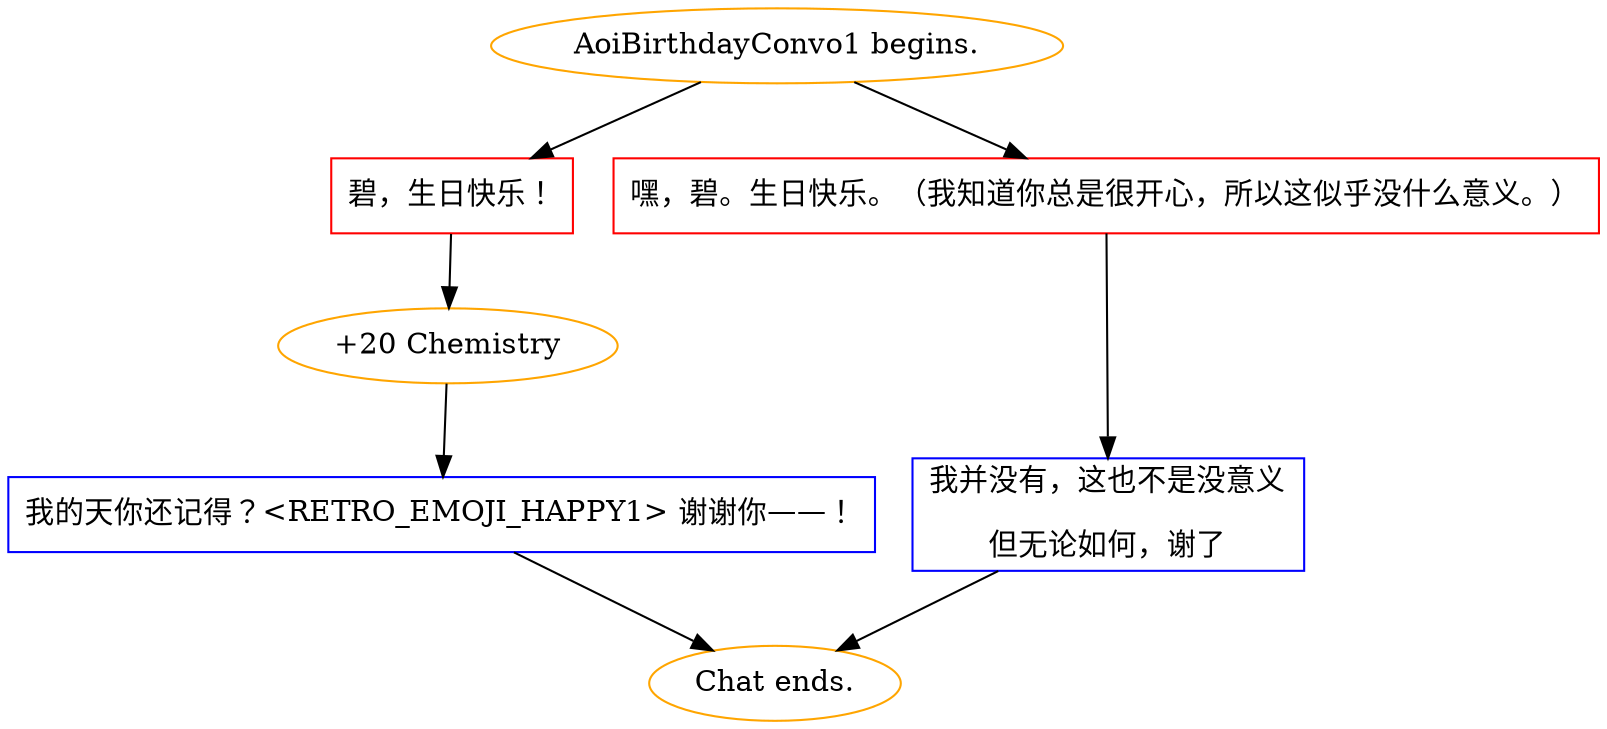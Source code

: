 digraph {
	"AoiBirthdayConvo1 begins." [color=orange];
		"AoiBirthdayConvo1 begins." -> j30548691;
		"AoiBirthdayConvo1 begins." -> j3315124926;
	j30548691 [label="碧，生日快乐！",shape=box,color=red];
		j30548691 -> j2982508951;
	j3315124926 [label="嘿，碧。生日快乐。（我知道你总是很开心，所以这似乎没什么意义。）",shape=box,color=red];
		j3315124926 -> j2008979419;
	j2982508951 [label="+20 Chemistry",color=orange];
		j2982508951 -> j2899597730;
	j2008979419 [label="我并没有，这也不是没意义
但无论如何，谢了",shape=box,color=blue];
		j2008979419 -> "Chat ends.";
	j2899597730 [label="我的天你还记得？<RETRO_EMOJI_HAPPY1> 谢谢你——！",shape=box,color=blue];
		j2899597730 -> "Chat ends.";
	"Chat ends." [color=orange];
}